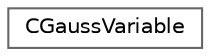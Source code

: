 digraph "Graphical Class Hierarchy"
{
 // LATEX_PDF_SIZE
  bgcolor="transparent";
  edge [fontname=Helvetica,fontsize=10,labelfontname=Helvetica,labelfontsize=10];
  node [fontname=Helvetica,fontsize=10,shape=box,height=0.2,width=0.4];
  rankdir="LR";
  Node0 [id="Node000000",label="CGaussVariable",height=0.2,width=0.4,color="grey40", fillcolor="white", style="filled",URL="$classCGaussVariable.html",tooltip="Main class for defining the gaussian points."];
}
